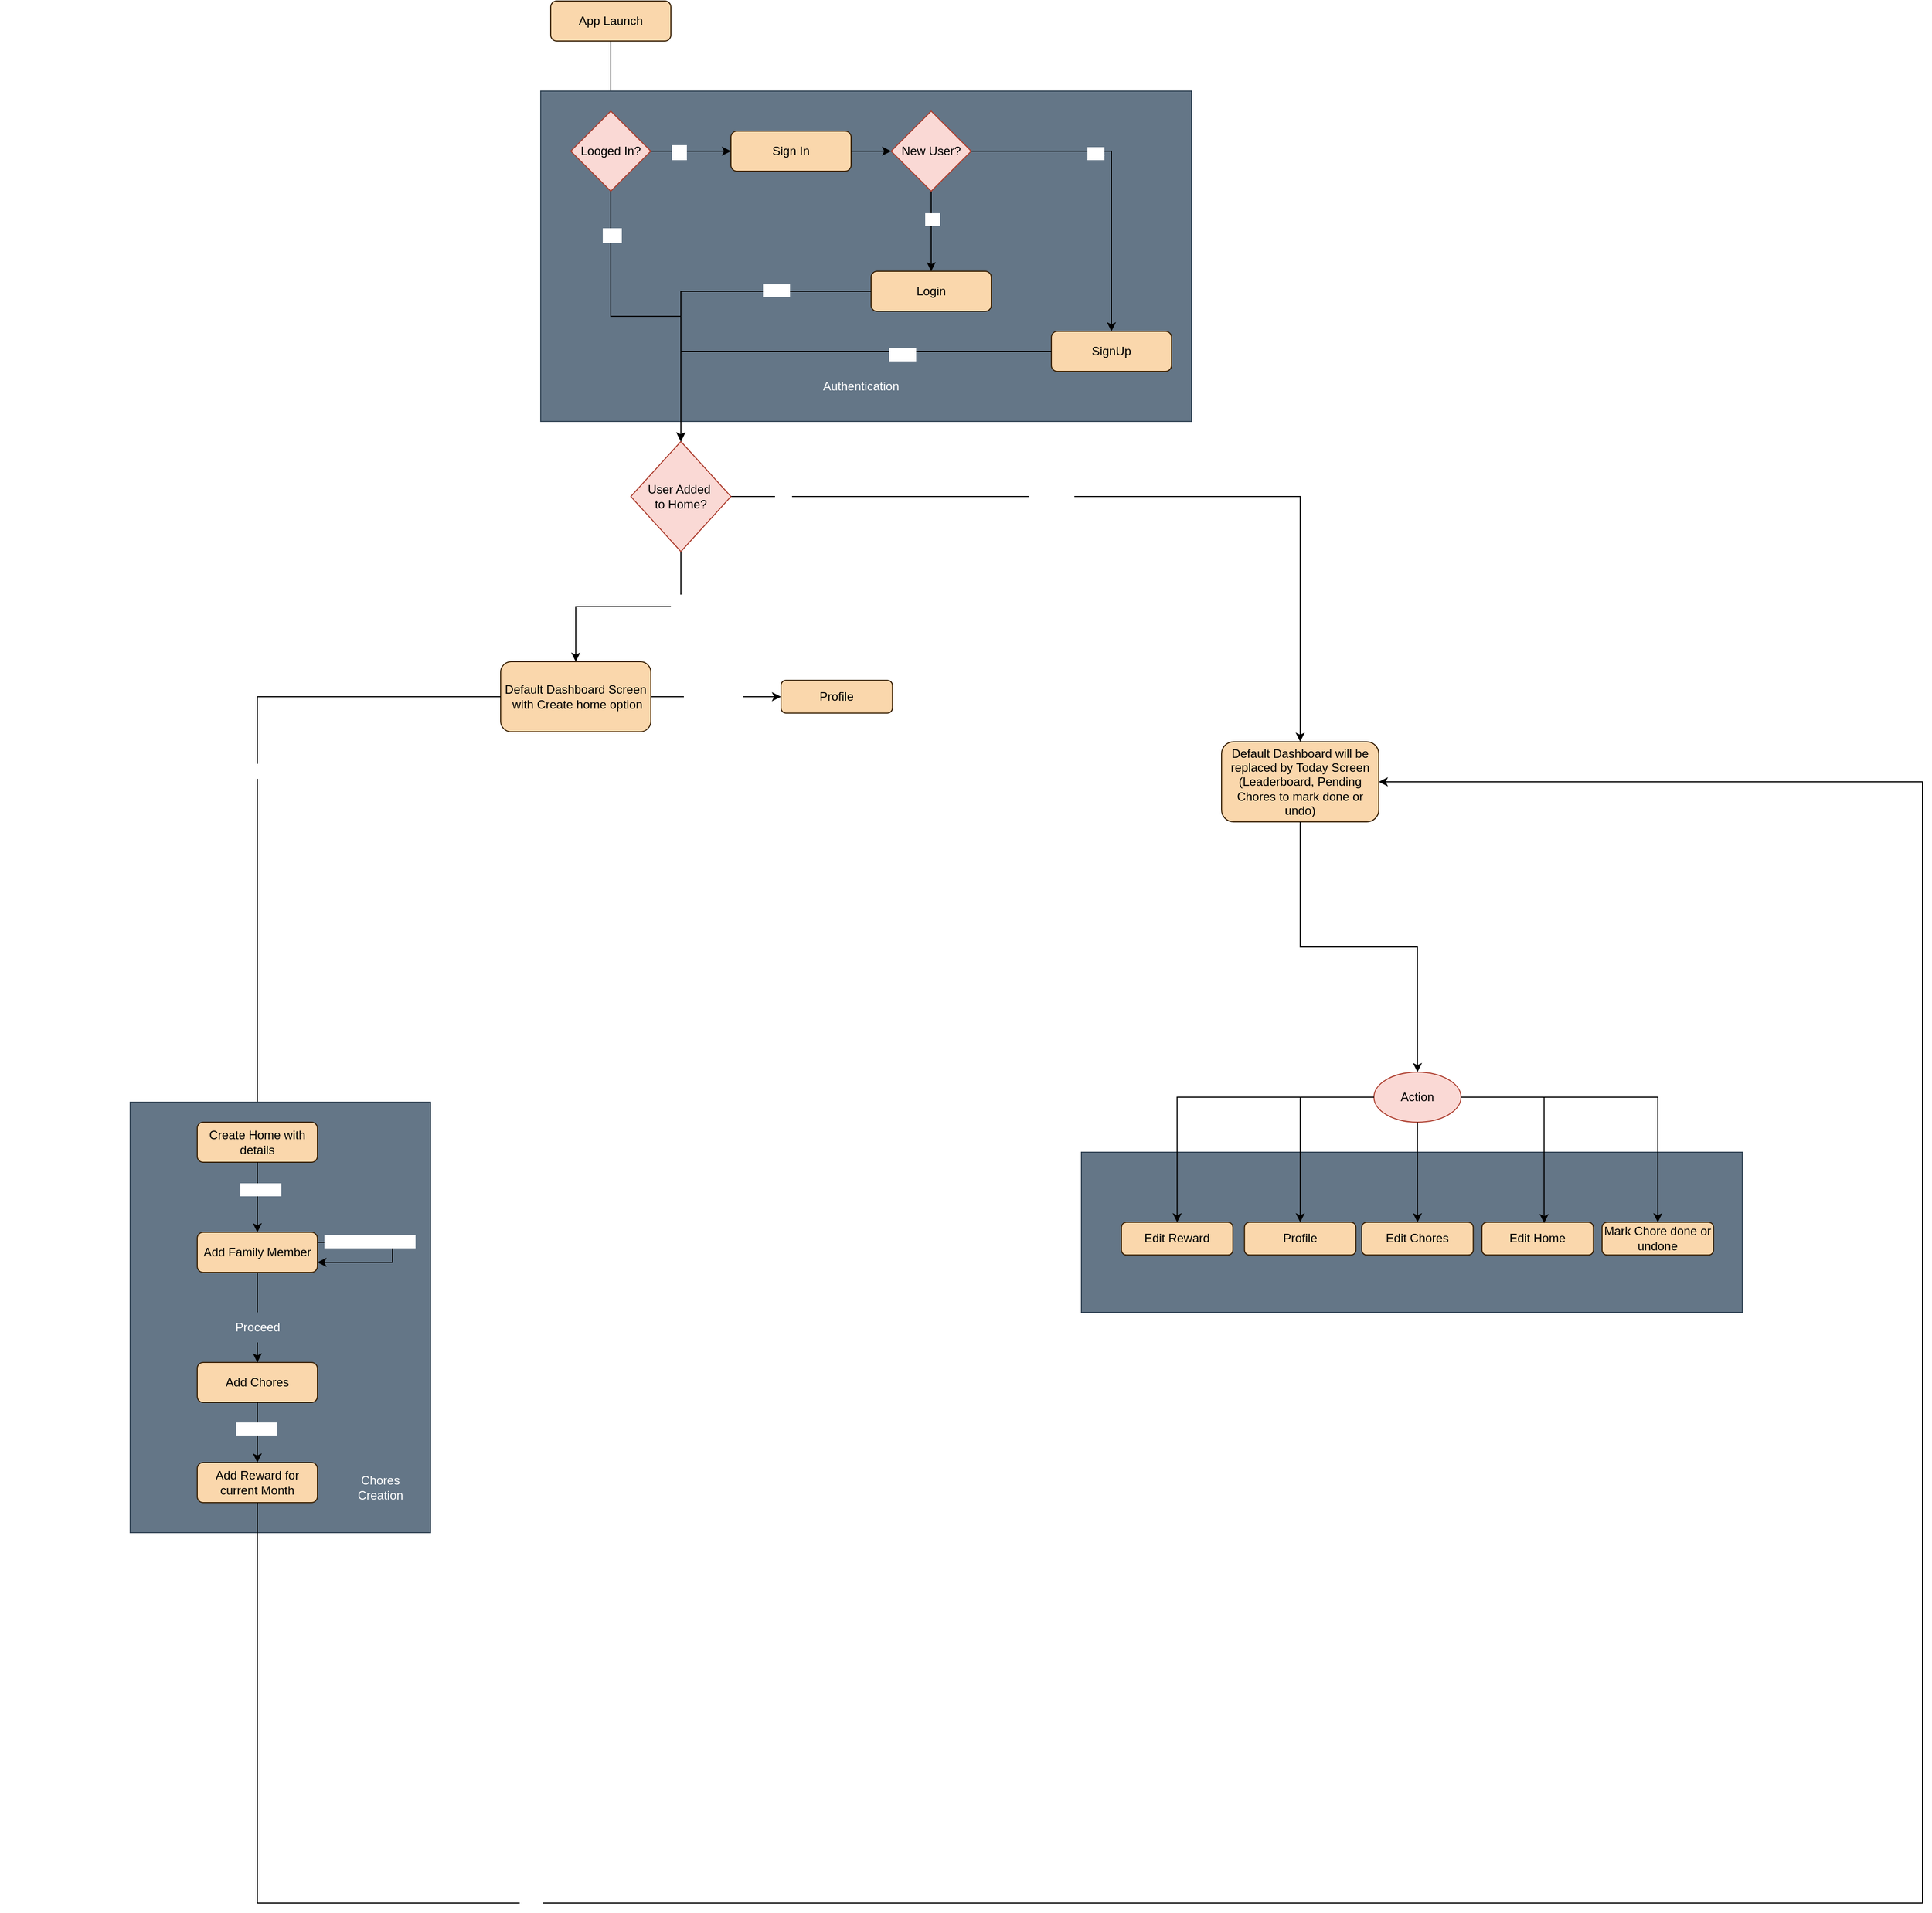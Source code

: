 <mxfile version="20.0.4" type="github">
  <diagram name="Page-1" id="c7558073-3199-34d8-9f00-42111426c3f3">
    <mxGraphModel dx="1977" dy="694" grid="1" gridSize="10" guides="1" tooltips="1" connect="1" arrows="1" fold="1" page="1" pageScale="1" pageWidth="826" pageHeight="1169" background="none" math="0" shadow="0">
      <root>
        <mxCell id="0" />
        <mxCell id="1" parent="0" />
        <mxCell id="Zyf0MMYLbGFv5g5D1PcZ-182" value="" style="group" vertex="1" connectable="0" parent="1">
          <mxGeometry x="740" y="1180" width="895" height="400" as="geometry" />
        </mxCell>
        <mxCell id="Zyf0MMYLbGFv5g5D1PcZ-179" value="" style="rounded=0;whiteSpace=wrap;html=1;strokeColor=#314354;fillColor=#647687;fontColor=#ffffff;" vertex="1" parent="Zyf0MMYLbGFv5g5D1PcZ-182">
          <mxGeometry x="140" width="660" height="160" as="geometry" />
        </mxCell>
        <mxCell id="Zyf0MMYLbGFv5g5D1PcZ-168" value="Edit Chores" style="rounded=1;whiteSpace=wrap;html=1;fillColor=#fad7ac;strokeColor=#361E01;fontColor=#000000;" vertex="1" parent="Zyf0MMYLbGFv5g5D1PcZ-182">
          <mxGeometry x="419.996" y="69.998" width="111.295" height="32.653" as="geometry" />
        </mxCell>
        <mxCell id="Zyf0MMYLbGFv5g5D1PcZ-169" value="Profile" style="rounded=1;whiteSpace=wrap;html=1;fillColor=#fad7ac;strokeColor=#361E01;fontColor=#000000;" vertex="1" parent="Zyf0MMYLbGFv5g5D1PcZ-182">
          <mxGeometry x="302.85" y="69.998" width="111.295" height="32.653" as="geometry" />
        </mxCell>
        <mxCell id="Zyf0MMYLbGFv5g5D1PcZ-170" value="Edit Reward" style="rounded=1;whiteSpace=wrap;html=1;fillColor=#fad7ac;strokeColor=#361E01;fontColor=#000000;" vertex="1" parent="Zyf0MMYLbGFv5g5D1PcZ-182">
          <mxGeometry x="180.001" y="69.998" width="111.295" height="32.653" as="geometry" />
        </mxCell>
        <mxCell id="Zyf0MMYLbGFv5g5D1PcZ-171" value="Edit Home" style="rounded=1;whiteSpace=wrap;html=1;fillColor=#fad7ac;strokeColor=#361E01;fontColor=#000000;" vertex="1" parent="Zyf0MMYLbGFv5g5D1PcZ-182">
          <mxGeometry x="539.999" y="69.998" width="111.295" height="32.653" as="geometry" />
        </mxCell>
        <mxCell id="Zyf0MMYLbGFv5g5D1PcZ-176" value="Mark Chore done or undone" style="rounded=1;whiteSpace=wrap;html=1;fillColor=#fad7ac;strokeColor=#361E01;fontColor=#000000;" vertex="1" parent="Zyf0MMYLbGFv5g5D1PcZ-182">
          <mxGeometry x="660.002" y="69.998" width="111.295" height="32.653" as="geometry" />
        </mxCell>
        <mxCell id="Zyf0MMYLbGFv5g5D1PcZ-181" value="Dashboard" style="text;html=1;strokeColor=none;fillColor=none;align=center;verticalAlign=middle;whiteSpace=wrap;rounded=0;fontColor=#FFFFFF;" vertex="1" parent="Zyf0MMYLbGFv5g5D1PcZ-182">
          <mxGeometry x="820.803" y="351.02" width="55.648" height="24.49" as="geometry" />
        </mxCell>
        <mxCell id="Zyf0MMYLbGFv5g5D1PcZ-99" style="edgeStyle=orthogonalEdgeStyle;rounded=0;orthogonalLoop=1;jettySize=auto;html=1;entryX=0.5;entryY=0;entryDx=0;entryDy=0;fontColor=#000000;" edge="1" parent="1" source="Zyf0MMYLbGFv5g5D1PcZ-96" target="Zyf0MMYLbGFv5g5D1PcZ-98">
          <mxGeometry relative="1" as="geometry" />
        </mxCell>
        <mxCell id="Zyf0MMYLbGFv5g5D1PcZ-96" value="App Launch" style="rounded=1;whiteSpace=wrap;html=1;fillColor=#fad7ac;strokeColor=#361E01;fontColor=#000000;" vertex="1" parent="1">
          <mxGeometry x="350" y="30" width="120" height="40" as="geometry" />
        </mxCell>
        <mxCell id="Zyf0MMYLbGFv5g5D1PcZ-126" style="edgeStyle=orthogonalEdgeStyle;rounded=0;orthogonalLoop=1;jettySize=auto;html=1;fontColor=#FFFFFF;" edge="1" parent="1" source="Zyf0MMYLbGFv5g5D1PcZ-118" target="Zyf0MMYLbGFv5g5D1PcZ-124">
          <mxGeometry relative="1" as="geometry" />
        </mxCell>
        <mxCell id="Zyf0MMYLbGFv5g5D1PcZ-153" value="&lt;span style=&quot;font-size: 12px;&quot;&gt;No&lt;/span&gt;" style="edgeLabel;html=1;align=center;verticalAlign=middle;resizable=0;points=[];fontColor=#FFFFFF;" vertex="1" connectable="0" parent="Zyf0MMYLbGFv5g5D1PcZ-126">
          <mxGeometry x="-0.54" y="-3" relative="1" as="geometry">
            <mxPoint as="offset" />
          </mxGeometry>
        </mxCell>
        <mxCell id="Zyf0MMYLbGFv5g5D1PcZ-128" style="edgeStyle=orthogonalEdgeStyle;rounded=0;orthogonalLoop=1;jettySize=auto;html=1;entryX=0.5;entryY=0;entryDx=0;entryDy=0;fontColor=#FFFFFF;" edge="1" parent="1" source="Zyf0MMYLbGFv5g5D1PcZ-118" target="Zyf0MMYLbGFv5g5D1PcZ-127">
          <mxGeometry relative="1" as="geometry" />
        </mxCell>
        <mxCell id="Zyf0MMYLbGFv5g5D1PcZ-160" value="Yes" style="edgeLabel;html=1;align=center;verticalAlign=middle;resizable=0;points=[];fontColor=#FFFFFF;" vertex="1" connectable="0" parent="Zyf0MMYLbGFv5g5D1PcZ-128">
          <mxGeometry x="-0.873" relative="1" as="geometry">
            <mxPoint as="offset" />
          </mxGeometry>
        </mxCell>
        <mxCell id="Zyf0MMYLbGFv5g5D1PcZ-186" value="To Profile" style="edgeLabel;html=1;align=center;verticalAlign=middle;resizable=0;points=[];fontColor=#FFFFFF;" vertex="1" connectable="0" parent="Zyf0MMYLbGFv5g5D1PcZ-128">
          <mxGeometry x="-0.213" relative="1" as="geometry">
            <mxPoint as="offset" />
          </mxGeometry>
        </mxCell>
        <mxCell id="Zyf0MMYLbGFv5g5D1PcZ-118" value="User Added&amp;nbsp;&lt;br&gt;to Home?" style="rhombus;whiteSpace=wrap;html=1;strokeColor=#ae4132;fillColor=#fad9d5;fontColor=#000000;" vertex="1" parent="1">
          <mxGeometry x="430" y="470" width="100" height="110" as="geometry" />
        </mxCell>
        <mxCell id="Zyf0MMYLbGFv5g5D1PcZ-184" value="" style="group" vertex="1" connectable="0" parent="1">
          <mxGeometry x="340" y="120" width="650" height="330" as="geometry" />
        </mxCell>
        <mxCell id="Zyf0MMYLbGFv5g5D1PcZ-119" value="" style="rounded=0;whiteSpace=wrap;html=1;strokeColor=#314354;fillColor=#647687;fontColor=#ffffff;" vertex="1" parent="Zyf0MMYLbGFv5g5D1PcZ-184">
          <mxGeometry width="650" height="330" as="geometry" />
        </mxCell>
        <mxCell id="Zyf0MMYLbGFv5g5D1PcZ-104" style="edgeStyle=orthogonalEdgeStyle;rounded=0;orthogonalLoop=1;jettySize=auto;html=1;fontColor=#FFFFFF;" edge="1" parent="Zyf0MMYLbGFv5g5D1PcZ-184" source="Zyf0MMYLbGFv5g5D1PcZ-98">
          <mxGeometry relative="1" as="geometry">
            <mxPoint x="190" y="60" as="targetPoint" />
          </mxGeometry>
        </mxCell>
        <mxCell id="Zyf0MMYLbGFv5g5D1PcZ-154" value="&lt;span style=&quot;font-size: 12px;&quot;&gt;No&lt;/span&gt;" style="edgeLabel;html=1;align=center;verticalAlign=middle;resizable=0;points=[];fontColor=#FFFFFF;" vertex="1" connectable="0" parent="Zyf0MMYLbGFv5g5D1PcZ-104">
          <mxGeometry x="-0.3" relative="1" as="geometry">
            <mxPoint y="1" as="offset" />
          </mxGeometry>
        </mxCell>
        <mxCell id="Zyf0MMYLbGFv5g5D1PcZ-98" value="Looged In?" style="rhombus;whiteSpace=wrap;html=1;strokeColor=#ae4132;fillColor=#fad9d5;fontColor=#000000;" vertex="1" parent="Zyf0MMYLbGFv5g5D1PcZ-184">
          <mxGeometry x="30" y="20" width="80" height="80" as="geometry" />
        </mxCell>
        <mxCell id="Zyf0MMYLbGFv5g5D1PcZ-107" value="Sign In" style="rounded=1;whiteSpace=wrap;html=1;fillColor=#fad7ac;strokeColor=#361E01;fontColor=#000000;" vertex="1" parent="Zyf0MMYLbGFv5g5D1PcZ-184">
          <mxGeometry x="190" y="40" width="120" height="40" as="geometry" />
        </mxCell>
        <mxCell id="Zyf0MMYLbGFv5g5D1PcZ-112" style="edgeStyle=orthogonalEdgeStyle;rounded=0;orthogonalLoop=1;jettySize=auto;html=1;fontColor=#FFFFFF;" edge="1" parent="Zyf0MMYLbGFv5g5D1PcZ-184" source="Zyf0MMYLbGFv5g5D1PcZ-108">
          <mxGeometry relative="1" as="geometry">
            <mxPoint x="390" y="180" as="targetPoint" />
          </mxGeometry>
        </mxCell>
        <mxCell id="Zyf0MMYLbGFv5g5D1PcZ-156" value="No" style="edgeLabel;html=1;align=center;verticalAlign=middle;resizable=0;points=[];fontColor=#FFFFFF;" vertex="1" connectable="0" parent="Zyf0MMYLbGFv5g5D1PcZ-112">
          <mxGeometry x="-0.312" y="1" relative="1" as="geometry">
            <mxPoint as="offset" />
          </mxGeometry>
        </mxCell>
        <mxCell id="Zyf0MMYLbGFv5g5D1PcZ-108" value="New User?" style="rhombus;whiteSpace=wrap;html=1;strokeColor=#ae4132;fillColor=#fad9d5;fontColor=#000000;" vertex="1" parent="Zyf0MMYLbGFv5g5D1PcZ-184">
          <mxGeometry x="350" y="20" width="80" height="80" as="geometry" />
        </mxCell>
        <mxCell id="Zyf0MMYLbGFv5g5D1PcZ-109" style="edgeStyle=orthogonalEdgeStyle;rounded=0;orthogonalLoop=1;jettySize=auto;html=1;fontColor=#FFFFFF;" edge="1" parent="Zyf0MMYLbGFv5g5D1PcZ-184" source="Zyf0MMYLbGFv5g5D1PcZ-107" target="Zyf0MMYLbGFv5g5D1PcZ-108">
          <mxGeometry relative="1" as="geometry" />
        </mxCell>
        <mxCell id="Zyf0MMYLbGFv5g5D1PcZ-110" value="SignUp" style="rounded=1;whiteSpace=wrap;html=1;fillColor=#fad7ac;strokeColor=#361E01;fontColor=#000000;" vertex="1" parent="Zyf0MMYLbGFv5g5D1PcZ-184">
          <mxGeometry x="510" y="240" width="120" height="40" as="geometry" />
        </mxCell>
        <mxCell id="Zyf0MMYLbGFv5g5D1PcZ-111" style="edgeStyle=orthogonalEdgeStyle;rounded=0;orthogonalLoop=1;jettySize=auto;html=1;fontColor=#FFFFFF;" edge="1" parent="Zyf0MMYLbGFv5g5D1PcZ-184" source="Zyf0MMYLbGFv5g5D1PcZ-108" target="Zyf0MMYLbGFv5g5D1PcZ-110">
          <mxGeometry relative="1" as="geometry" />
        </mxCell>
        <mxCell id="Zyf0MMYLbGFv5g5D1PcZ-157" value="Yes" style="edgeLabel;html=1;align=center;verticalAlign=middle;resizable=0;points=[];fontColor=#FFFFFF;" vertex="1" connectable="0" parent="Zyf0MMYLbGFv5g5D1PcZ-111">
          <mxGeometry x="-0.225" y="-1" relative="1" as="geometry">
            <mxPoint y="1" as="offset" />
          </mxGeometry>
        </mxCell>
        <mxCell id="Zyf0MMYLbGFv5g5D1PcZ-113" value="Login" style="rounded=1;whiteSpace=wrap;html=1;fillColor=#fad7ac;strokeColor=#361E01;fontColor=#000000;" vertex="1" parent="Zyf0MMYLbGFv5g5D1PcZ-184">
          <mxGeometry x="330" y="180" width="120" height="40" as="geometry" />
        </mxCell>
        <mxCell id="Zyf0MMYLbGFv5g5D1PcZ-148" value="Authentication" style="text;html=1;strokeColor=none;fillColor=none;align=center;verticalAlign=middle;whiteSpace=wrap;rounded=0;fontColor=#FFFFFF;" vertex="1" parent="Zyf0MMYLbGFv5g5D1PcZ-184">
          <mxGeometry x="290" y="280" width="60" height="30" as="geometry" />
        </mxCell>
        <mxCell id="Zyf0MMYLbGFv5g5D1PcZ-114" style="edgeStyle=orthogonalEdgeStyle;rounded=0;orthogonalLoop=1;jettySize=auto;html=1;fontColor=#FFFFFF;entryX=0.5;entryY=0;entryDx=0;entryDy=0;" edge="1" parent="1" source="Zyf0MMYLbGFv5g5D1PcZ-98" target="Zyf0MMYLbGFv5g5D1PcZ-118">
          <mxGeometry relative="1" as="geometry">
            <mxPoint x="70" y="300" as="targetPoint" />
          </mxGeometry>
        </mxCell>
        <mxCell id="Zyf0MMYLbGFv5g5D1PcZ-155" value="&lt;span style=&quot;font-size: 12px;&quot;&gt;Yes&lt;/span&gt;" style="edgeLabel;html=1;align=center;verticalAlign=middle;resizable=0;points=[];fontColor=#FFFFFF;" vertex="1" connectable="0" parent="Zyf0MMYLbGFv5g5D1PcZ-114">
          <mxGeometry x="-0.725" y="1" relative="1" as="geometry">
            <mxPoint as="offset" />
          </mxGeometry>
        </mxCell>
        <mxCell id="Zyf0MMYLbGFv5g5D1PcZ-117" style="edgeStyle=orthogonalEdgeStyle;rounded=0;orthogonalLoop=1;jettySize=auto;html=1;fontColor=#FFFFFF;" edge="1" parent="1" source="Zyf0MMYLbGFv5g5D1PcZ-110" target="Zyf0MMYLbGFv5g5D1PcZ-118">
          <mxGeometry relative="1" as="geometry">
            <mxPoint x="130" y="320" as="targetPoint" />
          </mxGeometry>
        </mxCell>
        <mxCell id="Zyf0MMYLbGFv5g5D1PcZ-158" value="Done" style="edgeLabel;html=1;align=center;verticalAlign=middle;resizable=0;points=[];fontColor=#FFFFFF;" vertex="1" connectable="0" parent="Zyf0MMYLbGFv5g5D1PcZ-117">
          <mxGeometry x="-0.352" y="3" relative="1" as="geometry">
            <mxPoint as="offset" />
          </mxGeometry>
        </mxCell>
        <mxCell id="Zyf0MMYLbGFv5g5D1PcZ-115" style="edgeStyle=orthogonalEdgeStyle;rounded=0;orthogonalLoop=1;jettySize=auto;html=1;entryX=0.5;entryY=0;entryDx=0;entryDy=0;fontColor=#FFFFFF;" edge="1" parent="1" source="Zyf0MMYLbGFv5g5D1PcZ-113" target="Zyf0MMYLbGFv5g5D1PcZ-118">
          <mxGeometry relative="1" as="geometry">
            <mxPoint x="130" y="320" as="targetPoint" />
          </mxGeometry>
        </mxCell>
        <mxCell id="Zyf0MMYLbGFv5g5D1PcZ-159" value="Done" style="edgeLabel;html=1;align=center;verticalAlign=middle;resizable=0;points=[];fontColor=#FFFFFF;" vertex="1" connectable="0" parent="Zyf0MMYLbGFv5g5D1PcZ-115">
          <mxGeometry x="-0.441" y="-1" relative="1" as="geometry">
            <mxPoint as="offset" />
          </mxGeometry>
        </mxCell>
        <mxCell id="Zyf0MMYLbGFv5g5D1PcZ-198" style="edgeStyle=orthogonalEdgeStyle;rounded=0;orthogonalLoop=1;jettySize=auto;html=1;fontColor=#FFFFFF;" edge="1" parent="1" source="Zyf0MMYLbGFv5g5D1PcZ-124" target="Zyf0MMYLbGFv5g5D1PcZ-197">
          <mxGeometry relative="1" as="geometry" />
        </mxCell>
        <mxCell id="Zyf0MMYLbGFv5g5D1PcZ-199" value="go to Profile" style="edgeLabel;html=1;align=center;verticalAlign=middle;resizable=0;points=[];fontColor=#FFFFFF;" vertex="1" connectable="0" parent="Zyf0MMYLbGFv5g5D1PcZ-198">
          <mxGeometry x="-0.047" relative="1" as="geometry">
            <mxPoint as="offset" />
          </mxGeometry>
        </mxCell>
        <mxCell id="Zyf0MMYLbGFv5g5D1PcZ-124" value="Default Dashboard Screen&lt;br&gt;&amp;nbsp;with Create home option" style="rounded=1;whiteSpace=wrap;html=1;fillColor=#fad7ac;strokeColor=#361E01;fontColor=#000000;" vertex="1" parent="1">
          <mxGeometry x="300" y="690" width="150" height="70" as="geometry" />
        </mxCell>
        <mxCell id="Zyf0MMYLbGFv5g5D1PcZ-133" style="edgeStyle=orthogonalEdgeStyle;rounded=0;orthogonalLoop=1;jettySize=auto;html=1;fontColor=#FFFFFF;" edge="1" parent="1" source="Zyf0MMYLbGFv5g5D1PcZ-124" target="Zyf0MMYLbGFv5g5D1PcZ-132">
          <mxGeometry relative="1" as="geometry" />
        </mxCell>
        <mxCell id="Zyf0MMYLbGFv5g5D1PcZ-152" value="&lt;span style=&quot;font-size: 12px;&quot;&gt;Create Home&lt;/span&gt;" style="edgeLabel;html=1;align=center;verticalAlign=middle;resizable=0;points=[];fontColor=#FFFFFF;" vertex="1" connectable="0" parent="Zyf0MMYLbGFv5g5D1PcZ-133">
          <mxGeometry x="-0.056" y="-2" relative="1" as="geometry">
            <mxPoint y="1" as="offset" />
          </mxGeometry>
        </mxCell>
        <mxCell id="Zyf0MMYLbGFv5g5D1PcZ-127" value="Default Dashboard will be replaced by Today Screen&lt;br&gt;(Leaderboard, Pending Chores to mark done or undo)" style="rounded=1;whiteSpace=wrap;html=1;fillColor=#fad7ac;strokeColor=#361E01;fontColor=#000000;" vertex="1" parent="1">
          <mxGeometry x="1020" y="770" width="157" height="80" as="geometry" />
        </mxCell>
        <mxCell id="Zyf0MMYLbGFv5g5D1PcZ-187" value="" style="group" vertex="1" connectable="0" parent="1">
          <mxGeometry x="-200" y="1080" width="650" height="480" as="geometry" />
        </mxCell>
        <mxCell id="Zyf0MMYLbGFv5g5D1PcZ-178" value="" style="rounded=0;whiteSpace=wrap;html=1;strokeColor=#314354;fillColor=#647687;fontColor=#ffffff;" vertex="1" parent="Zyf0MMYLbGFv5g5D1PcZ-187">
          <mxGeometry x="130" y="50" width="300" height="430" as="geometry" />
        </mxCell>
        <mxCell id="Zyf0MMYLbGFv5g5D1PcZ-132" value="Create Home with details" style="rounded=1;whiteSpace=wrap;html=1;fillColor=#fad7ac;strokeColor=#361E01;fontColor=#000000;" vertex="1" parent="Zyf0MMYLbGFv5g5D1PcZ-187">
          <mxGeometry x="197" y="70" width="120" height="40" as="geometry" />
        </mxCell>
        <mxCell id="Zyf0MMYLbGFv5g5D1PcZ-137" value="Add Family Member" style="rounded=1;whiteSpace=wrap;html=1;fillColor=#fad7ac;strokeColor=#361E01;fontColor=#000000;" vertex="1" parent="Zyf0MMYLbGFv5g5D1PcZ-187">
          <mxGeometry x="197" y="180" width="120" height="40" as="geometry" />
        </mxCell>
        <mxCell id="Zyf0MMYLbGFv5g5D1PcZ-138" value="Add Chores" style="rounded=1;whiteSpace=wrap;html=1;fillColor=#fad7ac;strokeColor=#361E01;fontColor=#000000;" vertex="1" parent="Zyf0MMYLbGFv5g5D1PcZ-187">
          <mxGeometry x="197" y="310" width="120" height="40" as="geometry" />
        </mxCell>
        <mxCell id="Zyf0MMYLbGFv5g5D1PcZ-143" style="edgeStyle=orthogonalEdgeStyle;rounded=0;orthogonalLoop=1;jettySize=auto;html=1;entryX=0.5;entryY=0;entryDx=0;entryDy=0;fontColor=#FFFFFF;" edge="1" parent="Zyf0MMYLbGFv5g5D1PcZ-187" source="Zyf0MMYLbGFv5g5D1PcZ-132" target="Zyf0MMYLbGFv5g5D1PcZ-137">
          <mxGeometry relative="1" as="geometry" />
        </mxCell>
        <mxCell id="Zyf0MMYLbGFv5g5D1PcZ-144" value="Proceed&lt;br&gt;" style="edgeLabel;html=1;align=center;verticalAlign=middle;resizable=0;points=[];fontColor=#FFFFFF;" vertex="1" connectable="0" parent="Zyf0MMYLbGFv5g5D1PcZ-143">
          <mxGeometry x="-0.248" y="3" relative="1" as="geometry">
            <mxPoint as="offset" />
          </mxGeometry>
        </mxCell>
        <mxCell id="Zyf0MMYLbGFv5g5D1PcZ-140" value="Proceed" style="text;html=1;align=center;verticalAlign=middle;resizable=0;points=[];autosize=1;strokeColor=none;fillColor=none;fontColor=#FFFFFF;" vertex="1" parent="Zyf0MMYLbGFv5g5D1PcZ-187">
          <mxGeometry x="222" y="260" width="70" height="30" as="geometry" />
        </mxCell>
        <mxCell id="Zyf0MMYLbGFv5g5D1PcZ-139" style="edgeStyle=orthogonalEdgeStyle;rounded=0;orthogonalLoop=1;jettySize=auto;html=1;fontColor=#FFFFFF;startArrow=none;" edge="1" parent="Zyf0MMYLbGFv5g5D1PcZ-187" source="Zyf0MMYLbGFv5g5D1PcZ-140" target="Zyf0MMYLbGFv5g5D1PcZ-138">
          <mxGeometry relative="1" as="geometry" />
        </mxCell>
        <mxCell id="Zyf0MMYLbGFv5g5D1PcZ-142" value="" style="edgeStyle=orthogonalEdgeStyle;rounded=0;orthogonalLoop=1;jettySize=auto;html=1;fontColor=#FFFFFF;endArrow=none;" edge="1" parent="Zyf0MMYLbGFv5g5D1PcZ-187" source="Zyf0MMYLbGFv5g5D1PcZ-137" target="Zyf0MMYLbGFv5g5D1PcZ-140">
          <mxGeometry relative="1" as="geometry">
            <mxPoint x="262" y="240" as="sourcePoint" />
            <mxPoint x="267" y="300" as="targetPoint" />
          </mxGeometry>
        </mxCell>
        <mxCell id="Zyf0MMYLbGFv5g5D1PcZ-145" value="Add Reward for current Month" style="rounded=1;whiteSpace=wrap;html=1;fillColor=#fad7ac;strokeColor=#361E01;fontColor=#000000;" vertex="1" parent="Zyf0MMYLbGFv5g5D1PcZ-187">
          <mxGeometry x="197" y="410" width="120" height="40" as="geometry" />
        </mxCell>
        <mxCell id="Zyf0MMYLbGFv5g5D1PcZ-146" style="edgeStyle=orthogonalEdgeStyle;rounded=0;orthogonalLoop=1;jettySize=auto;html=1;entryX=0.5;entryY=0;entryDx=0;entryDy=0;fontColor=#FFFFFF;" edge="1" parent="Zyf0MMYLbGFv5g5D1PcZ-187" source="Zyf0MMYLbGFv5g5D1PcZ-138" target="Zyf0MMYLbGFv5g5D1PcZ-145">
          <mxGeometry relative="1" as="geometry" />
        </mxCell>
        <mxCell id="Zyf0MMYLbGFv5g5D1PcZ-147" value="Proceed" style="edgeLabel;html=1;align=center;verticalAlign=middle;resizable=0;points=[];fontColor=#FFFFFF;" vertex="1" connectable="0" parent="Zyf0MMYLbGFv5g5D1PcZ-146">
          <mxGeometry x="-0.133" y="-1" relative="1" as="geometry">
            <mxPoint as="offset" />
          </mxGeometry>
        </mxCell>
        <mxCell id="Zyf0MMYLbGFv5g5D1PcZ-161" style="edgeStyle=orthogonalEdgeStyle;rounded=0;orthogonalLoop=1;jettySize=auto;html=1;fontColor=#FFFFFF;elbow=vertical;" edge="1" parent="Zyf0MMYLbGFv5g5D1PcZ-187" source="Zyf0MMYLbGFv5g5D1PcZ-137" target="Zyf0MMYLbGFv5g5D1PcZ-137">
          <mxGeometry relative="1" as="geometry">
            <Array as="points">
              <mxPoint x="392" y="200" />
            </Array>
          </mxGeometry>
        </mxCell>
        <mxCell id="Zyf0MMYLbGFv5g5D1PcZ-163" value="Add more member" style="edgeLabel;html=1;align=center;verticalAlign=middle;resizable=0;points=[];fontColor=#FFFFFF;" vertex="1" connectable="0" parent="Zyf0MMYLbGFv5g5D1PcZ-161">
          <mxGeometry x="-0.388" y="1" relative="1" as="geometry">
            <mxPoint as="offset" />
          </mxGeometry>
        </mxCell>
        <mxCell id="Zyf0MMYLbGFv5g5D1PcZ-180" value="Chores Creation" style="text;html=1;strokeColor=none;fillColor=none;align=center;verticalAlign=middle;whiteSpace=wrap;rounded=0;fontColor=#FFFFFF;" vertex="1" parent="Zyf0MMYLbGFv5g5D1PcZ-187">
          <mxGeometry x="350" y="420" width="60" height="30" as="geometry" />
        </mxCell>
        <mxCell id="Zyf0MMYLbGFv5g5D1PcZ-164" style="edgeStyle=orthogonalEdgeStyle;rounded=0;orthogonalLoop=1;jettySize=auto;html=1;fontColor=#FFFFFF;entryX=0.5;entryY=0;entryDx=0;entryDy=0;exitX=0.5;exitY=1;exitDx=0;exitDy=0;" edge="1" parent="1" source="Zyf0MMYLbGFv5g5D1PcZ-127" target="Zyf0MMYLbGFv5g5D1PcZ-165">
          <mxGeometry relative="1" as="geometry">
            <mxPoint x="1228" y="1050" as="targetPoint" />
          </mxGeometry>
        </mxCell>
        <mxCell id="Zyf0MMYLbGFv5g5D1PcZ-165" value="Action" style="ellipse;whiteSpace=wrap;html=1;strokeColor=#ae4132;fillColor=#fad9d5;fontColor=#000000;" vertex="1" parent="1">
          <mxGeometry x="1172.14" y="1100" width="87" height="50" as="geometry" />
        </mxCell>
        <mxCell id="Zyf0MMYLbGFv5g5D1PcZ-174" style="edgeStyle=orthogonalEdgeStyle;rounded=0;orthogonalLoop=1;jettySize=auto;html=1;fontColor=#FFFFFF;" edge="1" parent="1" source="Zyf0MMYLbGFv5g5D1PcZ-165" target="Zyf0MMYLbGFv5g5D1PcZ-168">
          <mxGeometry relative="1" as="geometry" />
        </mxCell>
        <mxCell id="Zyf0MMYLbGFv5g5D1PcZ-173" style="edgeStyle=orthogonalEdgeStyle;rounded=0;orthogonalLoop=1;jettySize=auto;html=1;fontColor=#FFFFFF;" edge="1" parent="1" source="Zyf0MMYLbGFv5g5D1PcZ-165" target="Zyf0MMYLbGFv5g5D1PcZ-169">
          <mxGeometry relative="1" as="geometry" />
        </mxCell>
        <mxCell id="Zyf0MMYLbGFv5g5D1PcZ-172" style="edgeStyle=orthogonalEdgeStyle;rounded=0;orthogonalLoop=1;jettySize=auto;html=1;entryX=0.5;entryY=0;entryDx=0;entryDy=0;fontColor=#FFFFFF;" edge="1" parent="1" source="Zyf0MMYLbGFv5g5D1PcZ-165" target="Zyf0MMYLbGFv5g5D1PcZ-170">
          <mxGeometry relative="1" as="geometry" />
        </mxCell>
        <mxCell id="Zyf0MMYLbGFv5g5D1PcZ-175" style="edgeStyle=orthogonalEdgeStyle;rounded=0;orthogonalLoop=1;jettySize=auto;html=1;entryX=0.558;entryY=0.025;entryDx=0;entryDy=0;entryPerimeter=0;fontColor=#FFFFFF;" edge="1" parent="1" source="Zyf0MMYLbGFv5g5D1PcZ-165" target="Zyf0MMYLbGFv5g5D1PcZ-171">
          <mxGeometry relative="1" as="geometry" />
        </mxCell>
        <mxCell id="Zyf0MMYLbGFv5g5D1PcZ-177" style="edgeStyle=orthogonalEdgeStyle;rounded=0;orthogonalLoop=1;jettySize=auto;html=1;fontColor=#FFFFFF;" edge="1" parent="1" source="Zyf0MMYLbGFv5g5D1PcZ-165" target="Zyf0MMYLbGFv5g5D1PcZ-176">
          <mxGeometry relative="1" as="geometry" />
        </mxCell>
        <mxCell id="Zyf0MMYLbGFv5g5D1PcZ-149" style="edgeStyle=orthogonalEdgeStyle;rounded=0;orthogonalLoop=1;jettySize=auto;html=1;entryX=1;entryY=0.5;entryDx=0;entryDy=0;fontColor=#FFFFFF;exitX=0.5;exitY=1;exitDx=0;exitDy=0;" edge="1" parent="1" source="Zyf0MMYLbGFv5g5D1PcZ-145" target="Zyf0MMYLbGFv5g5D1PcZ-127">
          <mxGeometry relative="1" as="geometry">
            <Array as="points">
              <mxPoint x="167" y="1930" />
              <mxPoint x="1720" y="1930" />
              <mxPoint x="1720" y="1060" />
            </Array>
          </mxGeometry>
        </mxCell>
        <mxCell id="Zyf0MMYLbGFv5g5D1PcZ-150" value="Start" style="edgeLabel;html=1;align=center;verticalAlign=middle;resizable=0;points=[];fontColor=#FFFFFF;" vertex="1" connectable="0" parent="Zyf0MMYLbGFv5g5D1PcZ-149">
          <mxGeometry x="-0.639" y="-2" relative="1" as="geometry">
            <mxPoint as="offset" />
          </mxGeometry>
        </mxCell>
        <mxCell id="Zyf0MMYLbGFv5g5D1PcZ-197" value="Profile" style="rounded=1;whiteSpace=wrap;html=1;fillColor=#fad7ac;strokeColor=#361E01;fontColor=#000000;" vertex="1" parent="1">
          <mxGeometry x="580.0" y="708.678" width="111.295" height="32.653" as="geometry" />
        </mxCell>
      </root>
    </mxGraphModel>
  </diagram>
</mxfile>
